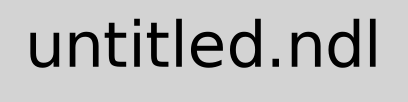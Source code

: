 digraph v {
	concentrate=true;
	graph [
		name="Network Definition Edit Panel",
		label="untitled.ndl",
#	 	style=bold,
	 	style="filled",
		center=0,
 		color="navy",
##		bgcolor="ivory",
		bgcolor="lightgray",
#		fillcolor="black",
		fillcolor="whitesmoke",
# not in xDot		layers="l1:l2:l3:l4:l5:l6"
		margin=0.0,
		rankdir="TB",
 		ranksep=0.75,
 		nodesep=0.75,
# 		size="4,5",
 		size="8.5,11",
		page="4,5",
		ratio=auto,
 		fontsize="30",
  		fontcolor="black",
  		concentrate=false,       
# Can be weird on reverse direction. 
#		ordering=out,        # Retains edge ordering.
		remincross=1,
##		###?? xdotversion=1,   
#		# bb=[0,0,100,200],
#		orientation=landscape,
# 		fontname="Times-Roman"
 		fontname="Helvetica"

#	  Layers causes warning messages in dotty. 
#		layers="spec:design:code:test:debug:ship" 
# Spec:		- set up gates and picked a language
# Design:	- skeleton generated 
# Code:		- initial coding through compilation
# Test:		- Tested -- may be in error or incomplete
# Debug:	- Known bugs removed
# Ship:		- We think it is working.
 	   ]
 		node [  shape=record,
 			fontsize="26",
 	        	fontcolor=black,
# 		       	fontname="Times-Roman",
 		       	fontname="Helvetica",
         		fillcolor=tan,
         		color=black,
         		style="filled,rounded,bold",
 	        	height=.2,
			host="localhost"
     		 ];
# 		edge [ color=slategray,
 		edge [ color=black,
			arrowsize=2.0,
			constraint=true,
         		style=bold,
 			fontsize="26",
 	        	fontcolor=black,
# 		       	fontname="Times-Roman"
 		       	fontname="Helvetica"
      		]

}

